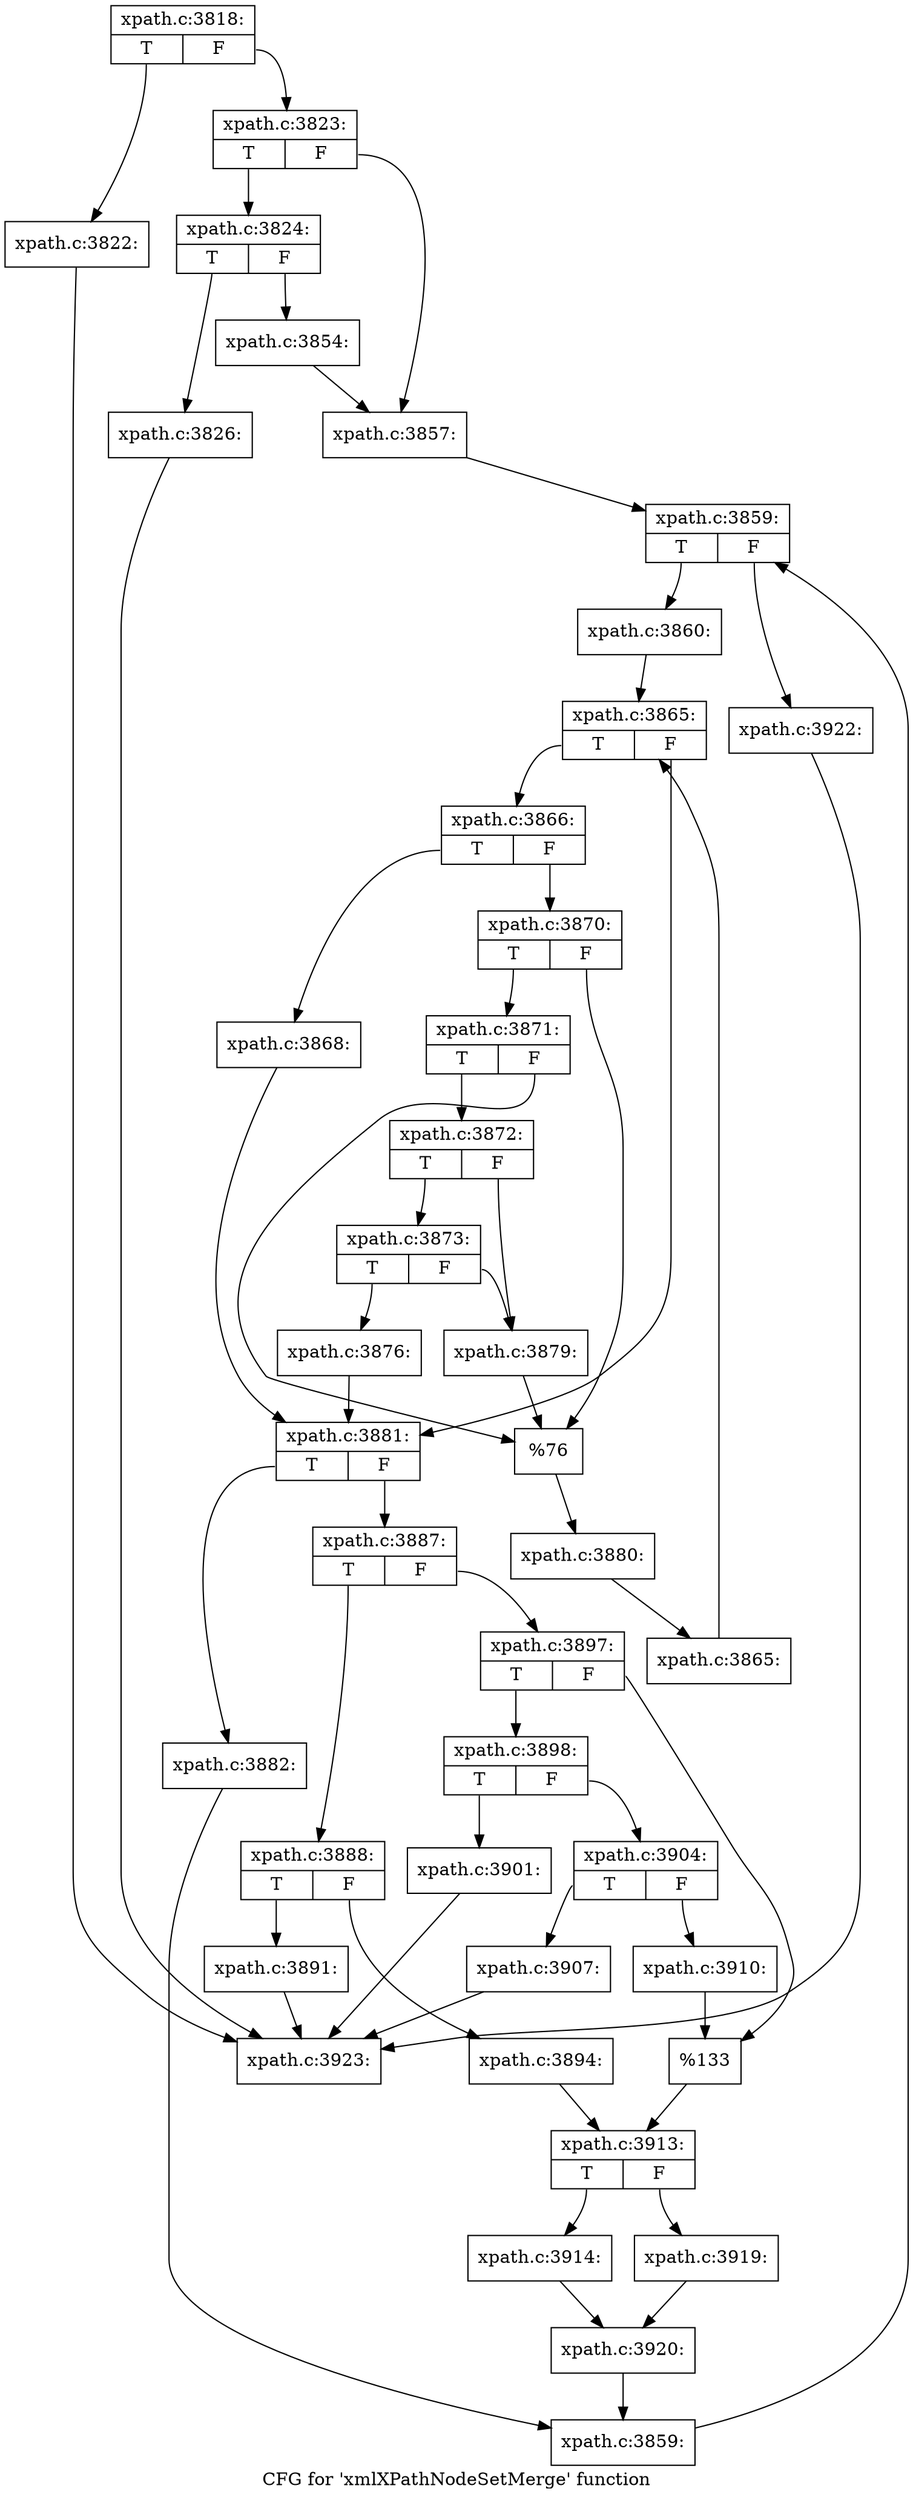 digraph "CFG for 'xmlXPathNodeSetMerge' function" {
	label="CFG for 'xmlXPathNodeSetMerge' function";

	Node0x4776e40 [shape=record,label="{xpath.c:3818:|{<s0>T|<s1>F}}"];
	Node0x4776e40:s0 -> Node0x47eab10;
	Node0x4776e40:s1 -> Node0x47eab60;
	Node0x47eab10 [shape=record,label="{xpath.c:3822:}"];
	Node0x47eab10 -> Node0x4777170;
	Node0x47eab60 [shape=record,label="{xpath.c:3823:|{<s0>T|<s1>F}}"];
	Node0x47eab60:s0 -> Node0x47eb050;
	Node0x47eab60:s1 -> Node0x47eb0a0;
	Node0x47eb050 [shape=record,label="{xpath.c:3824:|{<s0>T|<s1>F}}"];
	Node0x47eb050:s0 -> Node0x47eb630;
	Node0x47eb050:s1 -> Node0x47eb680;
	Node0x47eb630 [shape=record,label="{xpath.c:3826:}"];
	Node0x47eb630 -> Node0x4777170;
	Node0x47eb680 [shape=record,label="{xpath.c:3854:}"];
	Node0x47eb680 -> Node0x47eb0a0;
	Node0x47eb0a0 [shape=record,label="{xpath.c:3857:}"];
	Node0x47eb0a0 -> Node0x47ebf40;
	Node0x47ebf40 [shape=record,label="{xpath.c:3859:|{<s0>T|<s1>F}}"];
	Node0x47ebf40:s0 -> Node0x47ec220;
	Node0x47ebf40:s1 -> Node0x47ebda0;
	Node0x47ec220 [shape=record,label="{xpath.c:3860:}"];
	Node0x47ec220 -> Node0x47eccd0;
	Node0x47eccd0 [shape=record,label="{xpath.c:3865:|{<s0>T|<s1>F}}"];
	Node0x47eccd0:s0 -> Node0x47ecfb0;
	Node0x47eccd0:s1 -> Node0x47ecb30;
	Node0x47ecfb0 [shape=record,label="{xpath.c:3866:|{<s0>T|<s1>F}}"];
	Node0x47ecfb0:s0 -> Node0x47ed6f0;
	Node0x47ecfb0:s1 -> Node0x47ed790;
	Node0x47ed6f0 [shape=record,label="{xpath.c:3868:}"];
	Node0x47ed6f0 -> Node0x47ecb30;
	Node0x47ed790 [shape=record,label="{xpath.c:3870:|{<s0>T|<s1>F}}"];
	Node0x47ed790:s0 -> Node0x47eddf0;
	Node0x47ed790:s1 -> Node0x47edda0;
	Node0x47eddf0 [shape=record,label="{xpath.c:3871:|{<s0>T|<s1>F}}"];
	Node0x47eddf0:s0 -> Node0x47edd50;
	Node0x47eddf0:s1 -> Node0x47edda0;
	Node0x47edd50 [shape=record,label="{xpath.c:3872:|{<s0>T|<s1>F}}"];
	Node0x47edd50:s0 -> Node0x47ee6e0;
	Node0x47edd50:s1 -> Node0x47ee690;
	Node0x47ee6e0 [shape=record,label="{xpath.c:3873:|{<s0>T|<s1>F}}"];
	Node0x47ee6e0:s0 -> Node0x47ee640;
	Node0x47ee6e0:s1 -> Node0x47ee690;
	Node0x47ee640 [shape=record,label="{xpath.c:3876:}"];
	Node0x47ee640 -> Node0x47ecb30;
	Node0x47ee690 [shape=record,label="{xpath.c:3879:}"];
	Node0x47ee690 -> Node0x47edda0;
	Node0x47edda0 [shape=record,label="{%76}"];
	Node0x47edda0 -> Node0x47ed740;
	Node0x47ed740 [shape=record,label="{xpath.c:3880:}"];
	Node0x47ed740 -> Node0x47ecf20;
	Node0x47ecf20 [shape=record,label="{xpath.c:3865:}"];
	Node0x47ecf20 -> Node0x47eccd0;
	Node0x47ecb30 [shape=record,label="{xpath.c:3881:|{<s0>T|<s1>F}}"];
	Node0x47ecb30:s0 -> Node0x47efb90;
	Node0x47ecb30:s1 -> Node0x47efbe0;
	Node0x47efb90 [shape=record,label="{xpath.c:3882:}"];
	Node0x47efb90 -> Node0x47ec190;
	Node0x47efbe0 [shape=record,label="{xpath.c:3887:|{<s0>T|<s1>F}}"];
	Node0x47efbe0:s0 -> Node0x47eff00;
	Node0x47efbe0:s1 -> Node0x47effa0;
	Node0x47eff00 [shape=record,label="{xpath.c:3888:|{<s0>T|<s1>F}}"];
	Node0x47eff00:s0 -> Node0x47f0880;
	Node0x47eff00:s1 -> Node0x47f08d0;
	Node0x47f0880 [shape=record,label="{xpath.c:3891:}"];
	Node0x47f0880 -> Node0x4777170;
	Node0x47f08d0 [shape=record,label="{xpath.c:3894:}"];
	Node0x47f08d0 -> Node0x47eff50;
	Node0x47effa0 [shape=record,label="{xpath.c:3897:|{<s0>T|<s1>F}}"];
	Node0x47effa0:s0 -> Node0x47f1900;
	Node0x47effa0:s1 -> Node0x47f1950;
	Node0x47f1900 [shape=record,label="{xpath.c:3898:|{<s0>T|<s1>F}}"];
	Node0x47f1900:s0 -> Node0x47f22a0;
	Node0x47f1900:s1 -> Node0x47f22f0;
	Node0x47f22a0 [shape=record,label="{xpath.c:3901:}"];
	Node0x47f22a0 -> Node0x4777170;
	Node0x47f22f0 [shape=record,label="{xpath.c:3904:|{<s0>T|<s1>F}}"];
	Node0x47f22f0:s0 -> Node0x47f3440;
	Node0x47f22f0:s1 -> Node0x47f3490;
	Node0x47f3440 [shape=record,label="{xpath.c:3907:}"];
	Node0x47f3440 -> Node0x4777170;
	Node0x47f3490 [shape=record,label="{xpath.c:3910:}"];
	Node0x47f3490 -> Node0x47f1950;
	Node0x47f1950 [shape=record,label="{%133}"];
	Node0x47f1950 -> Node0x47eff50;
	Node0x47eff50 [shape=record,label="{xpath.c:3913:|{<s0>T|<s1>F}}"];
	Node0x47eff50:s0 -> Node0x47f4230;
	Node0x47eff50:s1 -> Node0x47f42d0;
	Node0x47f4230 [shape=record,label="{xpath.c:3914:}"];
	Node0x47f4230 -> Node0x47f4280;
	Node0x47f42d0 [shape=record,label="{xpath.c:3919:}"];
	Node0x47f42d0 -> Node0x47f4280;
	Node0x47f4280 [shape=record,label="{xpath.c:3920:}"];
	Node0x47f4280 -> Node0x47ec190;
	Node0x47ec190 [shape=record,label="{xpath.c:3859:}"];
	Node0x47ec190 -> Node0x47ebf40;
	Node0x47ebda0 [shape=record,label="{xpath.c:3922:}"];
	Node0x47ebda0 -> Node0x4777170;
	Node0x4777170 [shape=record,label="{xpath.c:3923:}"];
}
